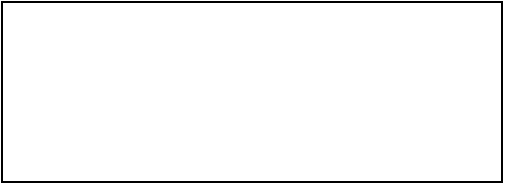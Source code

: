<mxfile>
    <diagram id="66pNwXDzytIE5jiiNRqC" name="Page-1">
        <mxGraphModel dx="1002" dy="575" grid="1" gridSize="10" guides="1" tooltips="1" connect="1" arrows="1" fold="1" page="1" pageScale="1" pageWidth="850" pageHeight="1100" math="0" shadow="0">
            <root>
                <mxCell id="0"/>
                <mxCell id="1" parent="0"/>
                <mxCell id="2" value="" style="rounded=0;whiteSpace=wrap;html=1;" vertex="1" parent="1">
                    <mxGeometry x="100" y="60" width="250" height="90" as="geometry"/>
                </mxCell>
            </root>
        </mxGraphModel>
    </diagram>
    <diagram id="KAXcZoU02Y53YhYvQMyz" name="Page-2">
        <mxGraphModel dx="1652" dy="1560" grid="1" gridSize="10" guides="1" tooltips="1" connect="1" arrows="1" fold="1" page="1" pageScale="1" pageWidth="850" pageHeight="1100" math="0" shadow="0">
            <root>
                <mxCell id="0"/>
                <mxCell id="1" parent="0"/>
                <mxCell id="NbtSPK69hN_Rd1y1Smhu-1" value="&lt;h1&gt;Heading&lt;/h1&gt;&lt;p&gt;Lorem ipsum dolor sit amet, consectetur adipisicing elit, sed do eiusmod tempor incididunt ut labore et dolore magna aliqua.&lt;/p&gt;" style="text;html=1;strokeColor=none;fillColor=none;spacing=5;spacingTop=-20;whiteSpace=wrap;overflow=hidden;rounded=0;" vertex="1" parent="1">
                    <mxGeometry x="330" y="-1020" width="190" height="120" as="geometry"/>
                </mxCell>
                <mxCell id="NbtSPK69hN_Rd1y1Smhu-8" style="edgeStyle=none;html=1;exitX=0;exitY=0.5;exitDx=0;exitDy=0;entryX=1;entryY=0.5;entryDx=0;entryDy=0;" edge="1" parent="1" source="NbtSPK69hN_Rd1y1Smhu-2" target="NbtSPK69hN_Rd1y1Smhu-4">
                    <mxGeometry relative="1" as="geometry"/>
                </mxCell>
                <mxCell id="NbtSPK69hN_Rd1y1Smhu-10" value="" style="edgeStyle=none;html=1;" edge="1" parent="1" source="NbtSPK69hN_Rd1y1Smhu-2" target="NbtSPK69hN_Rd1y1Smhu-5">
                    <mxGeometry relative="1" as="geometry"/>
                </mxCell>
                <mxCell id="NbtSPK69hN_Rd1y1Smhu-14" value="" style="edgeStyle=none;html=1;" edge="1" parent="1" source="NbtSPK69hN_Rd1y1Smhu-2" target="NbtSPK69hN_Rd1y1Smhu-13">
                    <mxGeometry relative="1" as="geometry"/>
                </mxCell>
                <mxCell id="NbtSPK69hN_Rd1y1Smhu-16" value="" style="edgeStyle=none;html=1;" edge="1" parent="1" source="NbtSPK69hN_Rd1y1Smhu-2" target="NbtSPK69hN_Rd1y1Smhu-15">
                    <mxGeometry relative="1" as="geometry"/>
                </mxCell>
                <mxCell id="NbtSPK69hN_Rd1y1Smhu-2" value="Todos" style="rounded=1;whiteSpace=wrap;html=1;" vertex="1" parent="1">
                    <mxGeometry x="360" y="-760" width="120" height="60" as="geometry"/>
                </mxCell>
                <mxCell id="NbtSPK69hN_Rd1y1Smhu-18" value="" style="edgeStyle=none;html=1;" edge="1" parent="1" source="NbtSPK69hN_Rd1y1Smhu-4" target="NbtSPK69hN_Rd1y1Smhu-17">
                    <mxGeometry relative="1" as="geometry"/>
                </mxCell>
                <mxCell id="NbtSPK69hN_Rd1y1Smhu-20" value="" style="edgeStyle=none;html=1;" edge="1" parent="1" source="NbtSPK69hN_Rd1y1Smhu-4" target="NbtSPK69hN_Rd1y1Smhu-19">
                    <mxGeometry relative="1" as="geometry"/>
                </mxCell>
                <mxCell id="NbtSPK69hN_Rd1y1Smhu-22" value="" style="edgeStyle=none;html=1;" edge="1" parent="1" source="NbtSPK69hN_Rd1y1Smhu-4" target="NbtSPK69hN_Rd1y1Smhu-21">
                    <mxGeometry relative="1" as="geometry"/>
                </mxCell>
                <mxCell id="NbtSPK69hN_Rd1y1Smhu-4" value="Get tods" style="rounded=1;whiteSpace=wrap;html=1;" vertex="1" parent="1">
                    <mxGeometry x="110" y="-760" width="110" height="60" as="geometry"/>
                </mxCell>
                <mxCell id="NbtSPK69hN_Rd1y1Smhu-5" value="Post Todos" style="rounded=1;whiteSpace=wrap;html=1;" vertex="1" parent="1">
                    <mxGeometry x="360" y="-620" width="120" height="60" as="geometry"/>
                </mxCell>
                <mxCell id="NbtSPK69hN_Rd1y1Smhu-13" value="Update Todos&amp;nbsp;" style="whiteSpace=wrap;html=1;rounded=1;" vertex="1" parent="1">
                    <mxGeometry x="560" y="-760" width="120" height="60" as="geometry"/>
                </mxCell>
                <mxCell id="NbtSPK69hN_Rd1y1Smhu-15" value="Delete Todos" style="whiteSpace=wrap;html=1;rounded=1;" vertex="1" parent="1">
                    <mxGeometry x="360" y="-900" width="120" height="60" as="geometry"/>
                </mxCell>
                <mxCell id="NbtSPK69hN_Rd1y1Smhu-17" value="Get By ID Todo" style="whiteSpace=wrap;html=1;rounded=1;" vertex="1" parent="1">
                    <mxGeometry x="105" y="-620" width="120" height="60" as="geometry"/>
                </mxCell>
                <mxCell id="NbtSPK69hN_Rd1y1Smhu-19" value="Verification Middlewre" style="whiteSpace=wrap;html=1;rounded=1;fillColor=#bac8d3;strokeColor=#23445d;gradientColor=none;gradientDirection=north;fontSize=13;fontColor=#000000;" vertex="1" parent="1">
                    <mxGeometry x="-190" y="-740" width="130" height="50" as="geometry"/>
                </mxCell>
                <mxCell id="NbtSPK69hN_Rd1y1Smhu-24" style="edgeStyle=none;html=1;exitX=0;exitY=1;exitDx=0;exitDy=0;entryX=0.564;entryY=-0.045;entryDx=0;entryDy=0;entryPerimeter=0;fontSize=13;fontColor=#000000;" edge="1" parent="1" source="NbtSPK69hN_Rd1y1Smhu-21" target="NbtSPK69hN_Rd1y1Smhu-19">
                    <mxGeometry relative="1" as="geometry"/>
                </mxCell>
                <mxCell id="NbtSPK69hN_Rd1y1Smhu-21" value="Get All Todos" style="whiteSpace=wrap;html=1;rounded=1;" vertex="1" parent="1">
                    <mxGeometry x="105" y="-900" width="120" height="60" as="geometry"/>
                </mxCell>
            </root>
        </mxGraphModel>
    </diagram>
</mxfile>